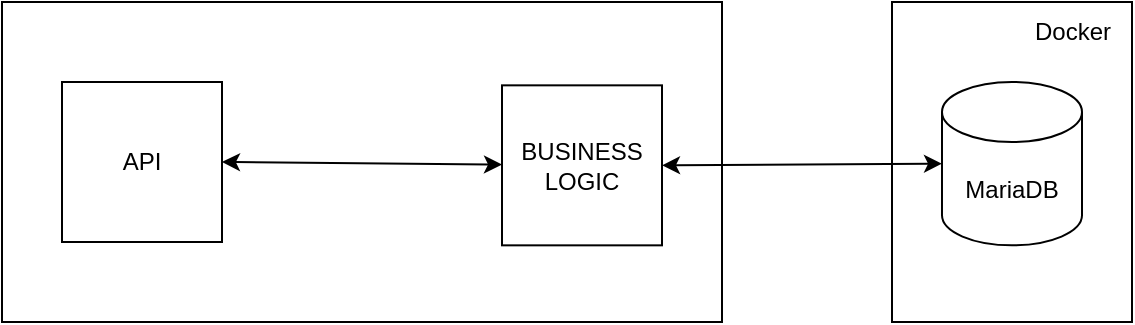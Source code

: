 <mxfile>
    <diagram id="8PpuR_3tj1fCQemzrmk6" name="Page-1">
        <mxGraphModel dx="1515" dy="779" grid="1" gridSize="10" guides="1" tooltips="1" connect="1" arrows="1" fold="1" page="1" pageScale="1" pageWidth="1400" pageHeight="850" math="0" shadow="0">
            <root>
                <mxCell id="0"/>
                <mxCell id="1" parent="0"/>
                <mxCell id="11" value="" style="rounded=0;whiteSpace=wrap;html=1;" parent="1" vertex="1">
                    <mxGeometry x="390" y="240" width="360" height="160" as="geometry"/>
                </mxCell>
                <mxCell id="4" value="API" style="whiteSpace=wrap;html=1;aspect=fixed;" parent="1" vertex="1">
                    <mxGeometry x="420" y="280" width="80" height="80" as="geometry"/>
                </mxCell>
                <mxCell id="5" value="BUSINESS&lt;br&gt;LOGIC" style="whiteSpace=wrap;html=1;aspect=fixed;" parent="1" vertex="1">
                    <mxGeometry x="640" y="281.67" width="80" height="80" as="geometry"/>
                </mxCell>
                <mxCell id="6" value="" style="endArrow=classic;startArrow=classic;html=1;exitX=1;exitY=0.5;exitDx=0;exitDy=0;" parent="1" source="4" target="5" edge="1">
                    <mxGeometry width="50" height="50" relative="1" as="geometry">
                        <mxPoint x="600" y="420" as="sourcePoint"/>
                        <mxPoint x="650" y="370" as="targetPoint"/>
                    </mxGeometry>
                </mxCell>
                <mxCell id="8" value="" style="rounded=0;whiteSpace=wrap;html=1;" parent="1" vertex="1">
                    <mxGeometry x="835" y="240" width="120" height="160" as="geometry"/>
                </mxCell>
                <mxCell id="3" value="MariaDB" style="shape=cylinder3;whiteSpace=wrap;html=1;boundedLbl=1;backgroundOutline=1;size=15;" parent="1" vertex="1">
                    <mxGeometry x="860" y="280" width="70" height="81.67" as="geometry"/>
                </mxCell>
                <mxCell id="10" value="Docker" style="text;html=1;align=center;verticalAlign=middle;resizable=0;points=[];autosize=1;strokeColor=none;fillColor=none;" parent="1" vertex="1">
                    <mxGeometry x="895" y="240" width="60" height="30" as="geometry"/>
                </mxCell>
                <mxCell id="7" value="" style="endArrow=classic;startArrow=classic;html=1;entryX=0;entryY=0.5;entryDx=0;entryDy=0;entryPerimeter=0;exitX=1;exitY=0.5;exitDx=0;exitDy=0;" parent="1" source="5" target="3" edge="1">
                    <mxGeometry width="50" height="50" relative="1" as="geometry">
                        <mxPoint x="600" y="420" as="sourcePoint"/>
                        <mxPoint x="650" y="370" as="targetPoint"/>
                    </mxGeometry>
                </mxCell>
            </root>
        </mxGraphModel>
    </diagram>
</mxfile>